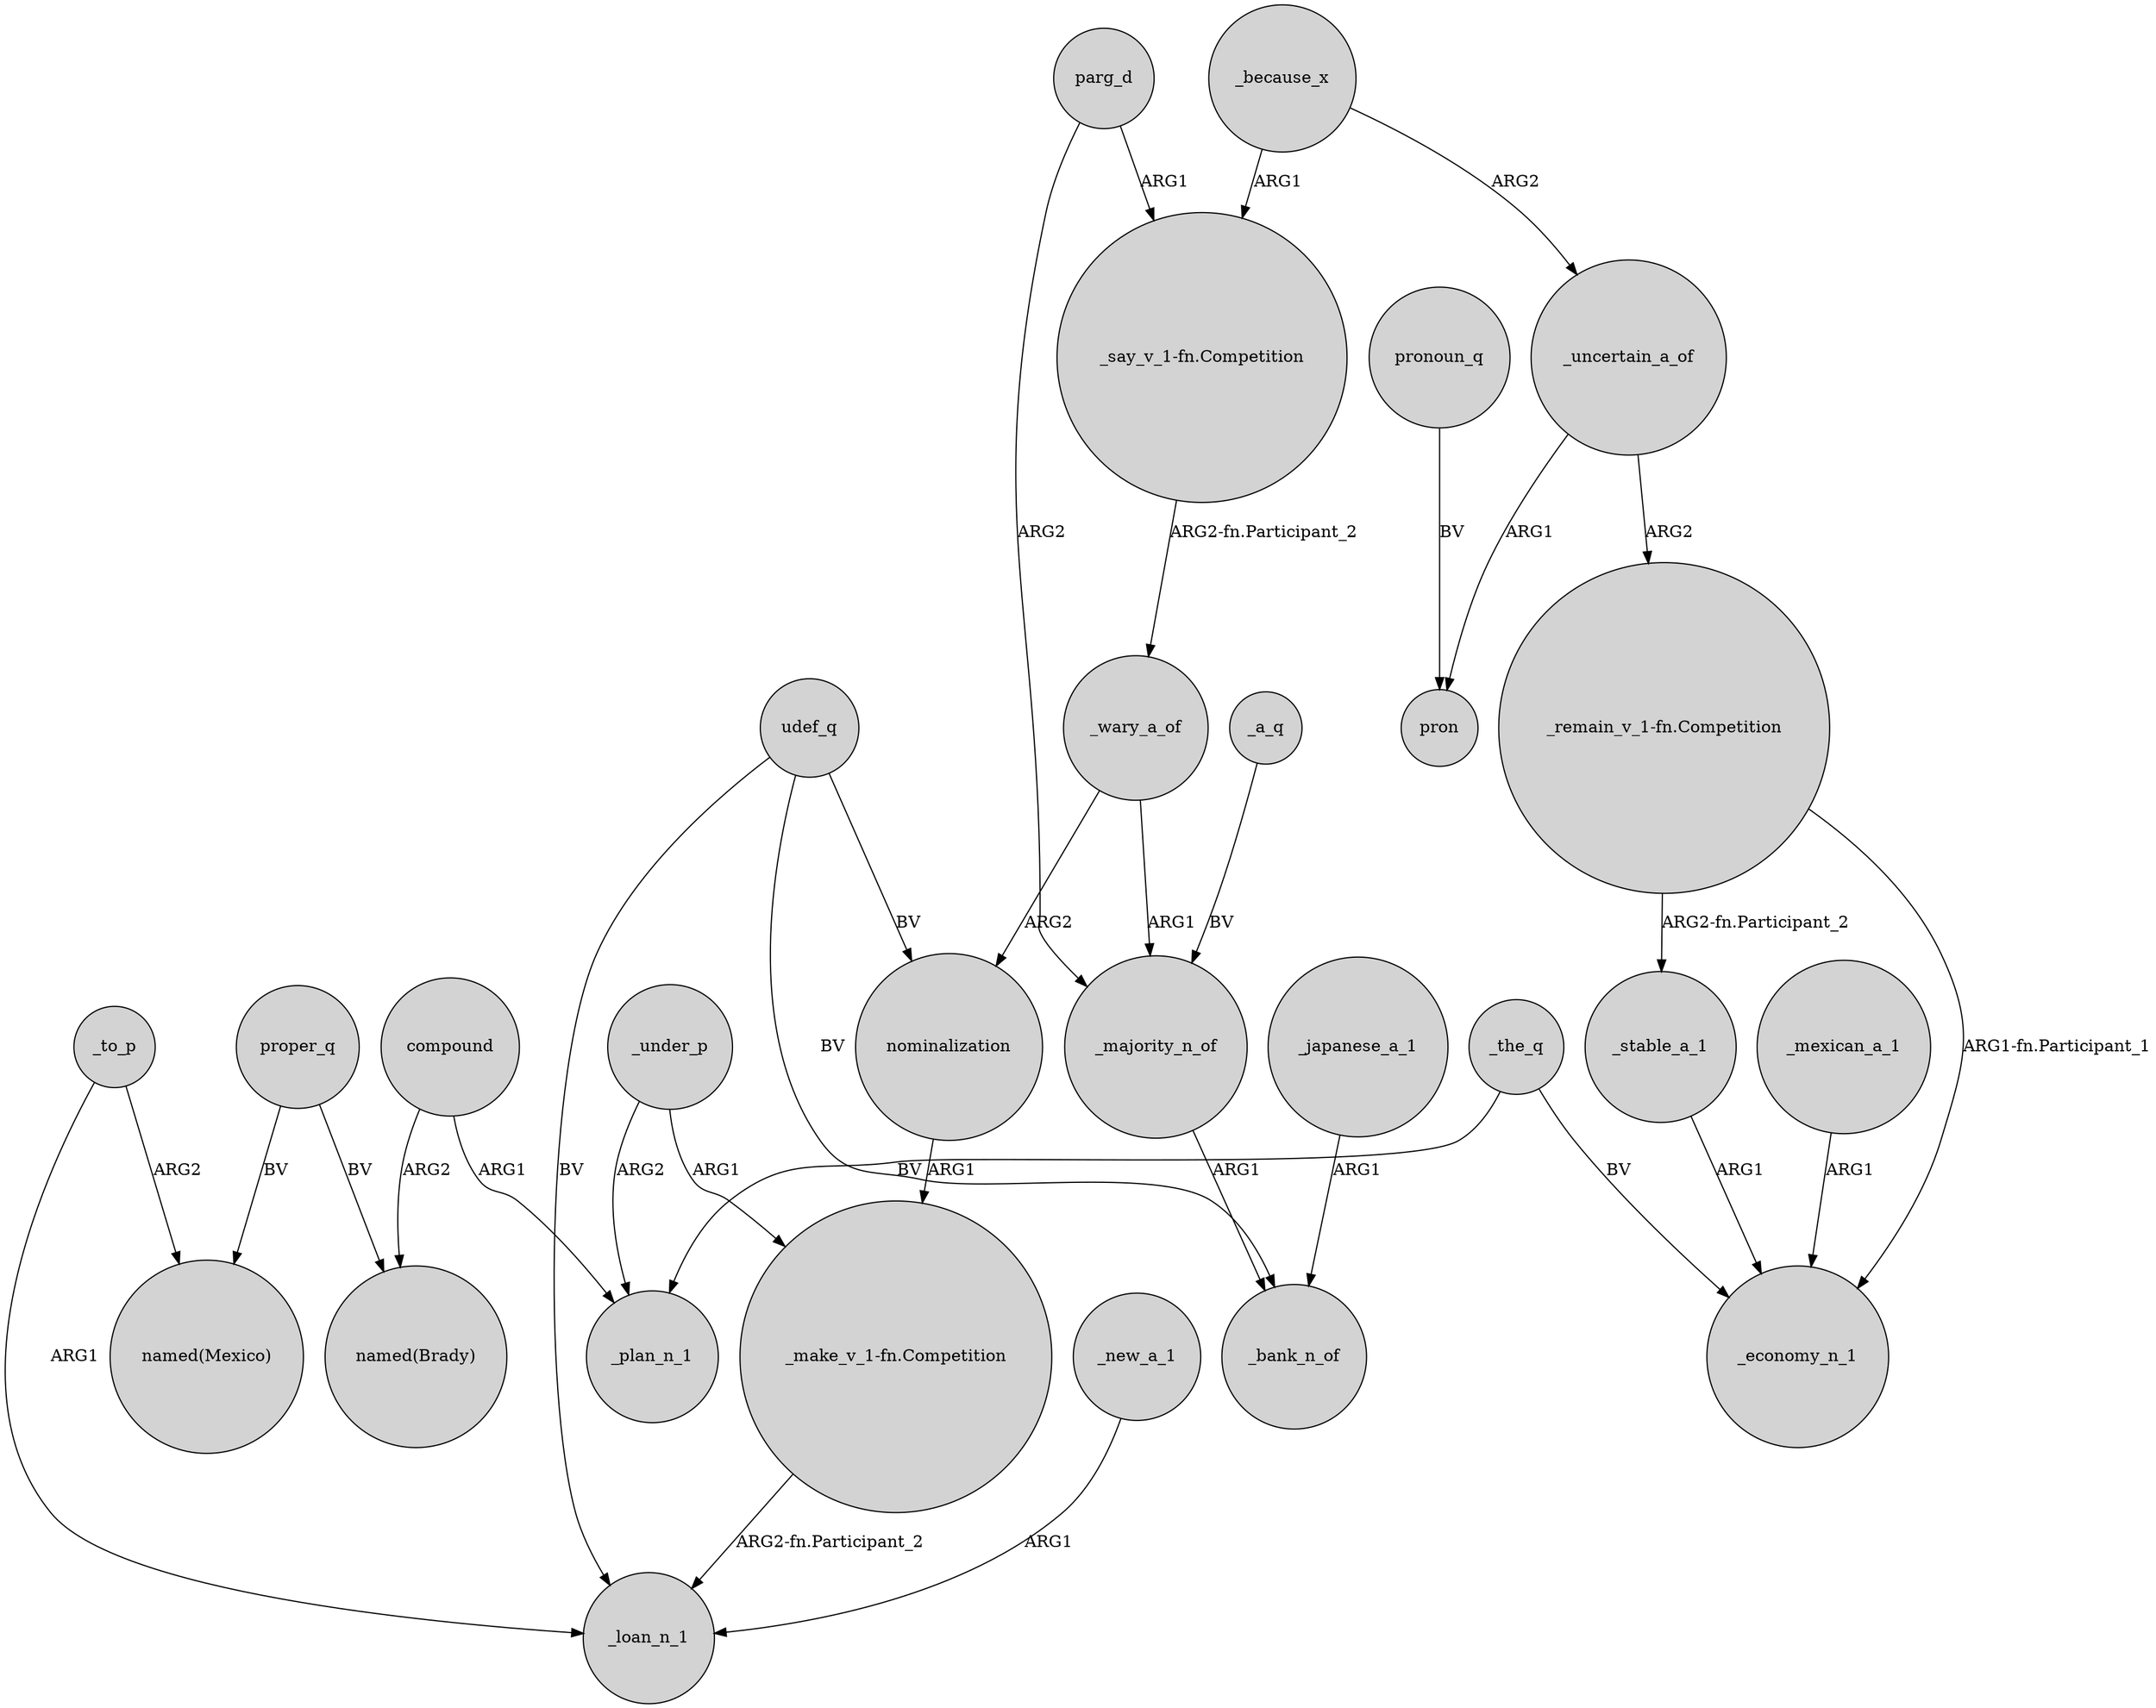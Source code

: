 digraph {
	node [shape=circle style=filled]
	_to_p -> "named(Mexico)" [label=ARG2]
	_a_q -> _majority_n_of [label=BV]
	_to_p -> _loan_n_1 [label=ARG1]
	_uncertain_a_of -> pron [label=ARG1]
	udef_q -> _loan_n_1 [label=BV]
	udef_q -> nominalization [label=BV]
	proper_q -> "named(Brady)" [label=BV]
	"_say_v_1-fn.Competition" -> _wary_a_of [label="ARG2-fn.Participant_2"]
	udef_q -> _bank_n_of [label=BV]
	"_remain_v_1-fn.Competition" -> _stable_a_1 [label="ARG2-fn.Participant_2"]
	proper_q -> "named(Mexico)" [label=BV]
	_under_p -> "_make_v_1-fn.Competition" [label=ARG1]
	_wary_a_of -> nominalization [label=ARG2]
	_under_p -> _plan_n_1 [label=ARG2]
	"_make_v_1-fn.Competition" -> _loan_n_1 [label="ARG2-fn.Participant_2"]
	_stable_a_1 -> _economy_n_1 [label=ARG1]
	pronoun_q -> pron [label=BV]
	"_remain_v_1-fn.Competition" -> _economy_n_1 [label="ARG1-fn.Participant_1"]
	parg_d -> _majority_n_of [label=ARG2]
	compound -> "named(Brady)" [label=ARG2]
	_majority_n_of -> _bank_n_of [label=ARG1]
	_wary_a_of -> _majority_n_of [label=ARG1]
	_uncertain_a_of -> "_remain_v_1-fn.Competition" [label=ARG2]
	_japanese_a_1 -> _bank_n_of [label=ARG1]
	nominalization -> "_make_v_1-fn.Competition" [label=ARG1]
	compound -> _plan_n_1 [label=ARG1]
	_the_q -> _plan_n_1 [label=BV]
	_because_x -> _uncertain_a_of [label=ARG2]
	_new_a_1 -> _loan_n_1 [label=ARG1]
	_mexican_a_1 -> _economy_n_1 [label=ARG1]
	_because_x -> "_say_v_1-fn.Competition" [label=ARG1]
	parg_d -> "_say_v_1-fn.Competition" [label=ARG1]
	_the_q -> _economy_n_1 [label=BV]
}
